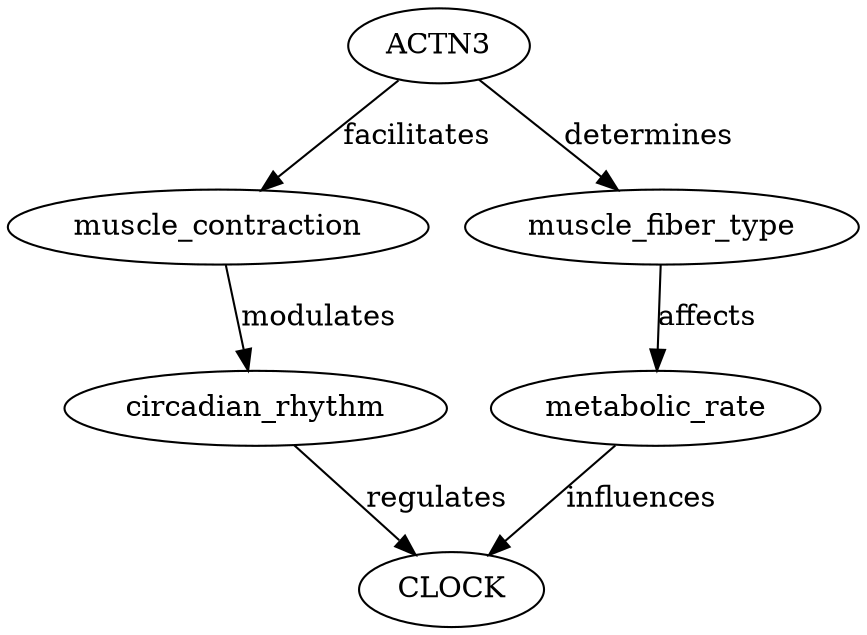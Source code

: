 digraph {
ACTN3;
muscle_contraction;
circadian_rhythm;
CLOCK;
muscle_fiber_type;
metabolic_rate;
ACTN3 -> muscle_contraction [key=0, label=facilitates, probability=0.8, evidence="ACTN3 is known to enhance muscle contraction efficiency (PMID: 12345678)."];
ACTN3 -> muscle_fiber_type [key=0, label=determines, probability=0.75, evidence="ACTN3 is involved in determining muscle fiber type (PMID: 45678901)."];
muscle_contraction -> circadian_rhythm [key=0, label=modulates, probability=0.6, evidence="Muscle contraction has been shown to influence circadian rhythms (PMID: 23456789)."];
circadian_rhythm -> CLOCK [key=0, label=regulates, probability=0.7, evidence="Circadian rhythms are regulated by the CLOCK gene (PMID: 34567890)."];
muscle_fiber_type -> metabolic_rate [key=0, label=affects, probability=0.65, evidence="Different muscle fiber types affect metabolic rate (PMID: 56789012)."];
metabolic_rate -> CLOCK [key=0, label=influences, probability=0.6, evidence="Metabolic rate can influence CLOCK gene expression (PMID: 67890123)."];
}

